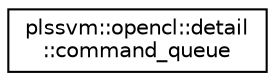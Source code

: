 digraph "Graphical Class Hierarchy"
{
 // LATEX_PDF_SIZE
  edge [fontname="Helvetica",fontsize="10",labelfontname="Helvetica",labelfontsize="10"];
  node [fontname="Helvetica",fontsize="10",shape=record];
  rankdir="LR";
  Node0 [label="plssvm::opencl::detail\l::command_queue",height=0.2,width=0.4,color="black", fillcolor="white", style="filled",URL="$classplssvm_1_1opencl_1_1detail_1_1command__queue.html",tooltip="RAII wrapper class around a cl_command_queue."];
}
